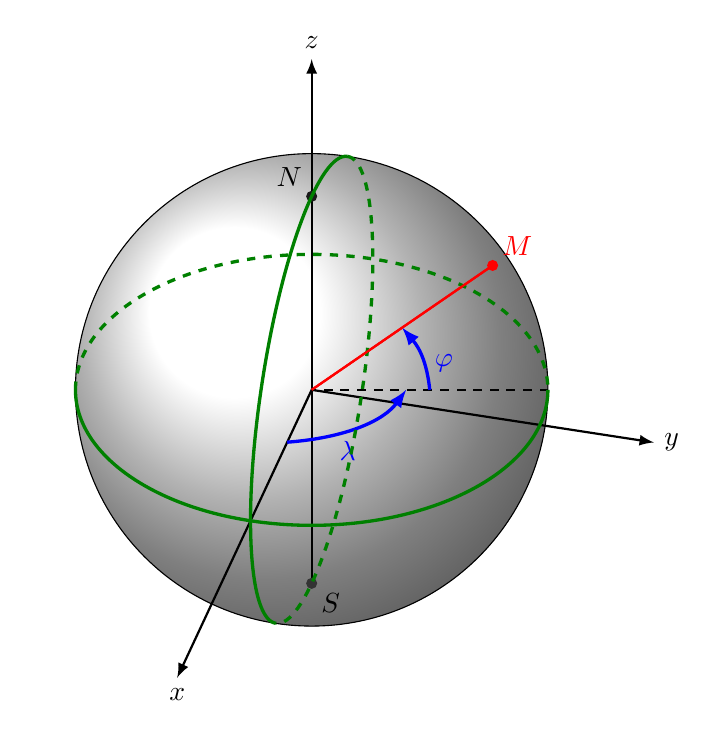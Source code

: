 % Stereographic and cylindrical map projections
% Author: Tomasz M. Trzeciak
% Source: LaTeX-Community.org
%         <http://www.latex-community.org/viewtopic.php?f=4&t=2111>

% Need fig_gps_3d_preamb_01.tex

\newcommand\pgfmathsinandcos[3]{%
  \pgfmathsetmacro#1{sin(#3)}%
  \pgfmathsetmacro#2{cos(#3)}%
}
\newcommand\LongitudePlane[3][current plane]{%
  \pgfmathsinandcos\sinEl\cosEl{#2} % elevation
  \pgfmathsinandcos\sint\cost{#3} % azimuth
  \tikzset{#1/.style={cm={\cost,\sint*\sinEl,0,\cosEl,(0,0)}}}
}
\newcommand\LatitudePlane[3][current plane]{%
  \pgfmathsinandcos\sinEl\cosEl{#2} % elevation
  \pgfmathsinandcos\sint\cost{#3} % latitude
  \pgfmathsetmacro\yshift{\cosEl*\sint}
  \tikzset{#1/.style={cm={\cost,0,0,\cost*\sinEl,(0,\yshift)}}} %
}
\newcommand\DrawLongitudeCircle[2][1]{
  \LongitudePlane{\angEl}{#2}
  \tikzset{current plane/.prefix style={scale=#1}}
   % angle of "visibility"
  \pgfmathsetmacro\angVis{atan(sin(#2)*cos(\angEl)/sin(\angEl))} %
  \draw[current plane] (\angVis:1) arc (\angVis:\angVis+180:1);
  \draw[current plane,dashed] (\angVis-180:1) arc (\angVis-180:\angVis:1);
}
\newcommand\DrawLatitudeCircle[2][1]{
  \LatitudePlane{\angEl}{#2}
  \tikzset{current plane/.prefix style={scale=#1}}
  \pgfmathsetmacro\sinVis{sin(#2)/cos(#2)*sin(\angEl)/cos(\angEl)}
  % angle of "visibility"
  \pgfmathsetmacro\angVis{asin(min(1,max(\sinVis,-1)))}
  \draw[current plane] (\angVis:1) arc (\angVis:-\angVis-180:1);
  \draw[current plane,dashed] (180-\angVis:1) arc (180-\angVis:\angVis:1);
}

% Latitude-longitude
\begin{tikzpicture}[scale=1]
%% some definitions

\def\R{3} % sphere radius
\def\angEl{35} % elevation angle
\def\angAz{-105} % azimuth angle
\def\angPhi{0} % longitude of point P
\def\angBeta{40} % latitude of point P

%% working planes

\pgfmathsetmacro\H{\R*cos(\angEl)} % distance to north pole
\tikzset{xyplane/.style={cm={cos(\angAz),sin(\angAz)*sin(\angEl),-sin(\angAz),
                              cos(\angAz)*sin(\angEl),(0,0)}}}
\LongitudePlane[xzplane]{\angEl}{\angAz}
\LongitudePlane[pzplane]{\angEl}{\angPhi}
\LatitudePlane[equator]{\angEl}{0}

%% draw xyplane and sphere

%\draw[xyplane] (-2*\R,-2*\R) rectangle (2.2*\R,2.8*\R);
\fill[ball color=white] (0,0) circle (\R); % 3D lighting effect
\draw (0,0) circle (\R);

%% characteristic points

\coordinate (O) at (0,0);
\coordinate (N) at (0,\H);
\coordinate (S) at (0,-\H);
\path[pzplane] (\angBeta:\R) coordinate (P);
\path[pzplane] (\R,0) coordinate (PE);
\path[xzplane] (\R,0) coordinate (XE);
\path (PE) ++(0,-\H) coordinate (Paux); % to aid Phat calculation
\coordinate (Phat) at (intersection cs: first line={(N)--(P)},
                                        second line={(S)--(Paux)});

%% draw xyz coordinate system

\draw[xyplane,<->,>=latex, thick] (2.2*\R,0) node[below] {$x$} -- (0,0) -- (0,1.5*\R)
    node[right] {$y$};
\draw[->,>=latex, thick] (0,-\H) -- (0,1.4*\R) node[above] {$z$};

%% draw lines and put labels

%\draw[dashed] (P) -- (N) +(0.3ex,0.6ex) node[above left] {$N$};
\fill[black!90] (N) circle (2pt) node[above left, black] {$N$};
\fill[black!80] (S) circle (2pt) node[below right, black] {$S$};
%\draw (P) -- (Phat) node[above right] {$\mathbf{\hat{P}}$};
\draw[thick, red] (O) -- (P);
\fill[red] (P) circle (2pt) node[above right] {$M$};
\draw[dashed, thick] (XE) -- (O) -- (PE);
\draw[pzplane,>=latex,->,very thick,blue] (0:0.5*\R) to[bend right=15]
    node[pos=0.4,right] {$\varphi$} (\angBeta:0.5*\R);
\draw[equator,>=latex,->,very thick,blue] (\angAz:0.4*\R) to[bend right=30]
    node[pos=0.4,below] {$\lambda$} (\angPhi:0.4*\R);

%% draw meridians and latitude circles

 \DrawLatitudeCircle[\R,green!50!black, very thick]{0} % equator
 \DrawLongitudeCircle[\R,green!50!black, very thick]{\angAz} % xzplane
 \draw[thick, red] (O) -- (P);
 
%\draw[->,>=latex,thick,black] (-5,-3) node[left] {\'Equateur} to [bend right=30] (-1.5,-1.6); 

% \draw[->,>=latex,thick,black] (-5,-2) node[below] {M\'eridien d'origine} to [bend left=20] (-0.7,0);
\end{tikzpicture}
